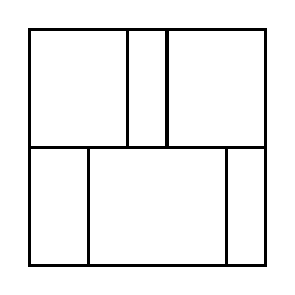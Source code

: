 \begin{tikzpicture}[very thick, scale=.5]
    \draw (0,3) rectangle (5/2,6);
    \draw (5/2,3) rectangle (7/2,6);
    \draw (7/2,3) rectangle (6,6);
    \draw (0,0) rectangle (3/2,3);
    \draw (3/2,0) rectangle (5,3);
    \draw (5,0) rectangle (6,3);
\end{tikzpicture}
